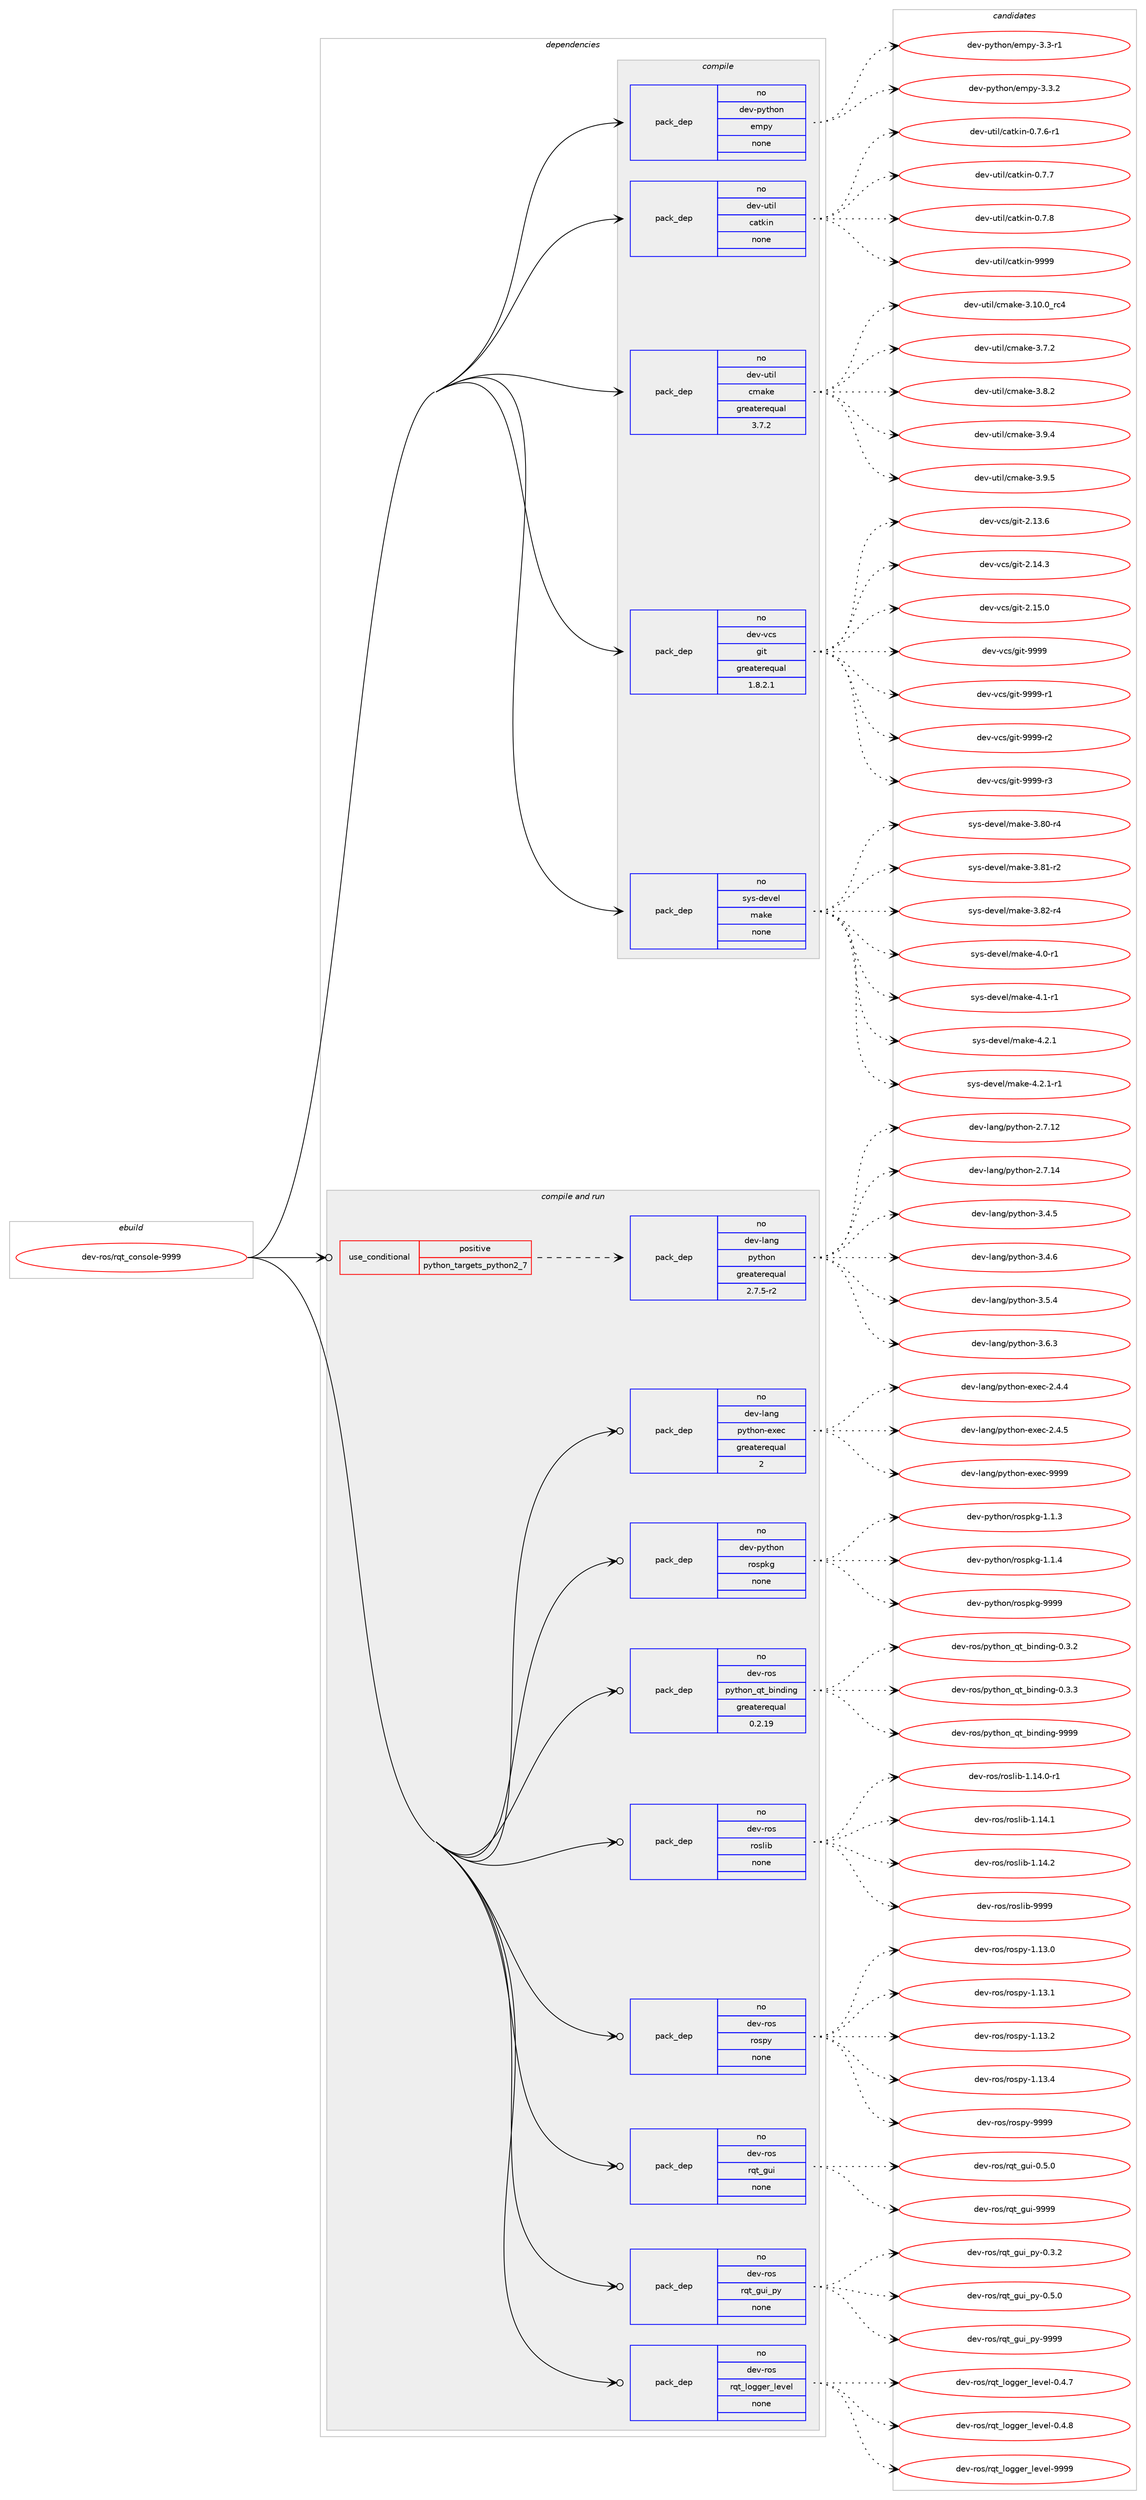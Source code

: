 digraph prolog {

# *************
# Graph options
# *************

newrank=true;
concentrate=true;
compound=true;
graph [rankdir=LR,fontname=Helvetica,fontsize=10,ranksep=1.5];#, ranksep=2.5, nodesep=0.2];
edge  [arrowhead=vee];
node  [fontname=Helvetica,fontsize=10];

# **********
# The ebuild
# **********

subgraph cluster_leftcol {
color=gray;
rank=same;
label=<<i>ebuild</i>>;
id [label="dev-ros/rqt_console-9999", color=red, width=4, href="../dev-ros/rqt_console-9999.svg"];
}

# ****************
# The dependencies
# ****************

subgraph cluster_midcol {
color=gray;
label=<<i>dependencies</i>>;
subgraph cluster_compile {
fillcolor="#eeeeee";
style=filled;
label=<<i>compile</i>>;
subgraph pack161418 {
dependency212434 [label=<<TABLE BORDER="0" CELLBORDER="1" CELLSPACING="0" CELLPADDING="4" WIDTH="220"><TR><TD ROWSPAN="6" CELLPADDING="30">pack_dep</TD></TR><TR><TD WIDTH="110">no</TD></TR><TR><TD>dev-python</TD></TR><TR><TD>empy</TD></TR><TR><TD>none</TD></TR><TR><TD></TD></TR></TABLE>>, shape=none, color=blue];
}
id:e -> dependency212434:w [weight=20,style="solid",arrowhead="vee"];
subgraph pack161419 {
dependency212435 [label=<<TABLE BORDER="0" CELLBORDER="1" CELLSPACING="0" CELLPADDING="4" WIDTH="220"><TR><TD ROWSPAN="6" CELLPADDING="30">pack_dep</TD></TR><TR><TD WIDTH="110">no</TD></TR><TR><TD>dev-util</TD></TR><TR><TD>catkin</TD></TR><TR><TD>none</TD></TR><TR><TD></TD></TR></TABLE>>, shape=none, color=blue];
}
id:e -> dependency212435:w [weight=20,style="solid",arrowhead="vee"];
subgraph pack161420 {
dependency212436 [label=<<TABLE BORDER="0" CELLBORDER="1" CELLSPACING="0" CELLPADDING="4" WIDTH="220"><TR><TD ROWSPAN="6" CELLPADDING="30">pack_dep</TD></TR><TR><TD WIDTH="110">no</TD></TR><TR><TD>dev-util</TD></TR><TR><TD>cmake</TD></TR><TR><TD>greaterequal</TD></TR><TR><TD>3.7.2</TD></TR></TABLE>>, shape=none, color=blue];
}
id:e -> dependency212436:w [weight=20,style="solid",arrowhead="vee"];
subgraph pack161421 {
dependency212437 [label=<<TABLE BORDER="0" CELLBORDER="1" CELLSPACING="0" CELLPADDING="4" WIDTH="220"><TR><TD ROWSPAN="6" CELLPADDING="30">pack_dep</TD></TR><TR><TD WIDTH="110">no</TD></TR><TR><TD>dev-vcs</TD></TR><TR><TD>git</TD></TR><TR><TD>greaterequal</TD></TR><TR><TD>1.8.2.1</TD></TR></TABLE>>, shape=none, color=blue];
}
id:e -> dependency212437:w [weight=20,style="solid",arrowhead="vee"];
subgraph pack161422 {
dependency212438 [label=<<TABLE BORDER="0" CELLBORDER="1" CELLSPACING="0" CELLPADDING="4" WIDTH="220"><TR><TD ROWSPAN="6" CELLPADDING="30">pack_dep</TD></TR><TR><TD WIDTH="110">no</TD></TR><TR><TD>sys-devel</TD></TR><TR><TD>make</TD></TR><TR><TD>none</TD></TR><TR><TD></TD></TR></TABLE>>, shape=none, color=blue];
}
id:e -> dependency212438:w [weight=20,style="solid",arrowhead="vee"];
}
subgraph cluster_compileandrun {
fillcolor="#eeeeee";
style=filled;
label=<<i>compile and run</i>>;
subgraph cond47029 {
dependency212439 [label=<<TABLE BORDER="0" CELLBORDER="1" CELLSPACING="0" CELLPADDING="4"><TR><TD ROWSPAN="3" CELLPADDING="10">use_conditional</TD></TR><TR><TD>positive</TD></TR><TR><TD>python_targets_python2_7</TD></TR></TABLE>>, shape=none, color=red];
subgraph pack161423 {
dependency212440 [label=<<TABLE BORDER="0" CELLBORDER="1" CELLSPACING="0" CELLPADDING="4" WIDTH="220"><TR><TD ROWSPAN="6" CELLPADDING="30">pack_dep</TD></TR><TR><TD WIDTH="110">no</TD></TR><TR><TD>dev-lang</TD></TR><TR><TD>python</TD></TR><TR><TD>greaterequal</TD></TR><TR><TD>2.7.5-r2</TD></TR></TABLE>>, shape=none, color=blue];
}
dependency212439:e -> dependency212440:w [weight=20,style="dashed",arrowhead="vee"];
}
id:e -> dependency212439:w [weight=20,style="solid",arrowhead="odotvee"];
subgraph pack161424 {
dependency212441 [label=<<TABLE BORDER="0" CELLBORDER="1" CELLSPACING="0" CELLPADDING="4" WIDTH="220"><TR><TD ROWSPAN="6" CELLPADDING="30">pack_dep</TD></TR><TR><TD WIDTH="110">no</TD></TR><TR><TD>dev-lang</TD></TR><TR><TD>python-exec</TD></TR><TR><TD>greaterequal</TD></TR><TR><TD>2</TD></TR></TABLE>>, shape=none, color=blue];
}
id:e -> dependency212441:w [weight=20,style="solid",arrowhead="odotvee"];
subgraph pack161425 {
dependency212442 [label=<<TABLE BORDER="0" CELLBORDER="1" CELLSPACING="0" CELLPADDING="4" WIDTH="220"><TR><TD ROWSPAN="6" CELLPADDING="30">pack_dep</TD></TR><TR><TD WIDTH="110">no</TD></TR><TR><TD>dev-python</TD></TR><TR><TD>rospkg</TD></TR><TR><TD>none</TD></TR><TR><TD></TD></TR></TABLE>>, shape=none, color=blue];
}
id:e -> dependency212442:w [weight=20,style="solid",arrowhead="odotvee"];
subgraph pack161426 {
dependency212443 [label=<<TABLE BORDER="0" CELLBORDER="1" CELLSPACING="0" CELLPADDING="4" WIDTH="220"><TR><TD ROWSPAN="6" CELLPADDING="30">pack_dep</TD></TR><TR><TD WIDTH="110">no</TD></TR><TR><TD>dev-ros</TD></TR><TR><TD>python_qt_binding</TD></TR><TR><TD>greaterequal</TD></TR><TR><TD>0.2.19</TD></TR></TABLE>>, shape=none, color=blue];
}
id:e -> dependency212443:w [weight=20,style="solid",arrowhead="odotvee"];
subgraph pack161427 {
dependency212444 [label=<<TABLE BORDER="0" CELLBORDER="1" CELLSPACING="0" CELLPADDING="4" WIDTH="220"><TR><TD ROWSPAN="6" CELLPADDING="30">pack_dep</TD></TR><TR><TD WIDTH="110">no</TD></TR><TR><TD>dev-ros</TD></TR><TR><TD>roslib</TD></TR><TR><TD>none</TD></TR><TR><TD></TD></TR></TABLE>>, shape=none, color=blue];
}
id:e -> dependency212444:w [weight=20,style="solid",arrowhead="odotvee"];
subgraph pack161428 {
dependency212445 [label=<<TABLE BORDER="0" CELLBORDER="1" CELLSPACING="0" CELLPADDING="4" WIDTH="220"><TR><TD ROWSPAN="6" CELLPADDING="30">pack_dep</TD></TR><TR><TD WIDTH="110">no</TD></TR><TR><TD>dev-ros</TD></TR><TR><TD>rospy</TD></TR><TR><TD>none</TD></TR><TR><TD></TD></TR></TABLE>>, shape=none, color=blue];
}
id:e -> dependency212445:w [weight=20,style="solid",arrowhead="odotvee"];
subgraph pack161429 {
dependency212446 [label=<<TABLE BORDER="0" CELLBORDER="1" CELLSPACING="0" CELLPADDING="4" WIDTH="220"><TR><TD ROWSPAN="6" CELLPADDING="30">pack_dep</TD></TR><TR><TD WIDTH="110">no</TD></TR><TR><TD>dev-ros</TD></TR><TR><TD>rqt_gui</TD></TR><TR><TD>none</TD></TR><TR><TD></TD></TR></TABLE>>, shape=none, color=blue];
}
id:e -> dependency212446:w [weight=20,style="solid",arrowhead="odotvee"];
subgraph pack161430 {
dependency212447 [label=<<TABLE BORDER="0" CELLBORDER="1" CELLSPACING="0" CELLPADDING="4" WIDTH="220"><TR><TD ROWSPAN="6" CELLPADDING="30">pack_dep</TD></TR><TR><TD WIDTH="110">no</TD></TR><TR><TD>dev-ros</TD></TR><TR><TD>rqt_gui_py</TD></TR><TR><TD>none</TD></TR><TR><TD></TD></TR></TABLE>>, shape=none, color=blue];
}
id:e -> dependency212447:w [weight=20,style="solid",arrowhead="odotvee"];
subgraph pack161431 {
dependency212448 [label=<<TABLE BORDER="0" CELLBORDER="1" CELLSPACING="0" CELLPADDING="4" WIDTH="220"><TR><TD ROWSPAN="6" CELLPADDING="30">pack_dep</TD></TR><TR><TD WIDTH="110">no</TD></TR><TR><TD>dev-ros</TD></TR><TR><TD>rqt_logger_level</TD></TR><TR><TD>none</TD></TR><TR><TD></TD></TR></TABLE>>, shape=none, color=blue];
}
id:e -> dependency212448:w [weight=20,style="solid",arrowhead="odotvee"];
}
subgraph cluster_run {
fillcolor="#eeeeee";
style=filled;
label=<<i>run</i>>;
}
}

# **************
# The candidates
# **************

subgraph cluster_choices {
rank=same;
color=gray;
label=<<i>candidates</i>>;

subgraph choice161418 {
color=black;
nodesep=1;
choice1001011184511212111610411111047101109112121455146514511449 [label="dev-python/empy-3.3-r1", color=red, width=4,href="../dev-python/empy-3.3-r1.svg"];
choice1001011184511212111610411111047101109112121455146514650 [label="dev-python/empy-3.3.2", color=red, width=4,href="../dev-python/empy-3.3.2.svg"];
dependency212434:e -> choice1001011184511212111610411111047101109112121455146514511449:w [style=dotted,weight="100"];
dependency212434:e -> choice1001011184511212111610411111047101109112121455146514650:w [style=dotted,weight="100"];
}
subgraph choice161419 {
color=black;
nodesep=1;
choice100101118451171161051084799971161071051104548465546544511449 [label="dev-util/catkin-0.7.6-r1", color=red, width=4,href="../dev-util/catkin-0.7.6-r1.svg"];
choice10010111845117116105108479997116107105110454846554655 [label="dev-util/catkin-0.7.7", color=red, width=4,href="../dev-util/catkin-0.7.7.svg"];
choice10010111845117116105108479997116107105110454846554656 [label="dev-util/catkin-0.7.8", color=red, width=4,href="../dev-util/catkin-0.7.8.svg"];
choice100101118451171161051084799971161071051104557575757 [label="dev-util/catkin-9999", color=red, width=4,href="../dev-util/catkin-9999.svg"];
dependency212435:e -> choice100101118451171161051084799971161071051104548465546544511449:w [style=dotted,weight="100"];
dependency212435:e -> choice10010111845117116105108479997116107105110454846554655:w [style=dotted,weight="100"];
dependency212435:e -> choice10010111845117116105108479997116107105110454846554656:w [style=dotted,weight="100"];
dependency212435:e -> choice100101118451171161051084799971161071051104557575757:w [style=dotted,weight="100"];
}
subgraph choice161420 {
color=black;
nodesep=1;
choice1001011184511711610510847991099710710145514649484648951149952 [label="dev-util/cmake-3.10.0_rc4", color=red, width=4,href="../dev-util/cmake-3.10.0_rc4.svg"];
choice10010111845117116105108479910997107101455146554650 [label="dev-util/cmake-3.7.2", color=red, width=4,href="../dev-util/cmake-3.7.2.svg"];
choice10010111845117116105108479910997107101455146564650 [label="dev-util/cmake-3.8.2", color=red, width=4,href="../dev-util/cmake-3.8.2.svg"];
choice10010111845117116105108479910997107101455146574652 [label="dev-util/cmake-3.9.4", color=red, width=4,href="../dev-util/cmake-3.9.4.svg"];
choice10010111845117116105108479910997107101455146574653 [label="dev-util/cmake-3.9.5", color=red, width=4,href="../dev-util/cmake-3.9.5.svg"];
dependency212436:e -> choice1001011184511711610510847991099710710145514649484648951149952:w [style=dotted,weight="100"];
dependency212436:e -> choice10010111845117116105108479910997107101455146554650:w [style=dotted,weight="100"];
dependency212436:e -> choice10010111845117116105108479910997107101455146564650:w [style=dotted,weight="100"];
dependency212436:e -> choice10010111845117116105108479910997107101455146574652:w [style=dotted,weight="100"];
dependency212436:e -> choice10010111845117116105108479910997107101455146574653:w [style=dotted,weight="100"];
}
subgraph choice161421 {
color=black;
nodesep=1;
choice10010111845118991154710310511645504649514654 [label="dev-vcs/git-2.13.6", color=red, width=4,href="../dev-vcs/git-2.13.6.svg"];
choice10010111845118991154710310511645504649524651 [label="dev-vcs/git-2.14.3", color=red, width=4,href="../dev-vcs/git-2.14.3.svg"];
choice10010111845118991154710310511645504649534648 [label="dev-vcs/git-2.15.0", color=red, width=4,href="../dev-vcs/git-2.15.0.svg"];
choice1001011184511899115471031051164557575757 [label="dev-vcs/git-9999", color=red, width=4,href="../dev-vcs/git-9999.svg"];
choice10010111845118991154710310511645575757574511449 [label="dev-vcs/git-9999-r1", color=red, width=4,href="../dev-vcs/git-9999-r1.svg"];
choice10010111845118991154710310511645575757574511450 [label="dev-vcs/git-9999-r2", color=red, width=4,href="../dev-vcs/git-9999-r2.svg"];
choice10010111845118991154710310511645575757574511451 [label="dev-vcs/git-9999-r3", color=red, width=4,href="../dev-vcs/git-9999-r3.svg"];
dependency212437:e -> choice10010111845118991154710310511645504649514654:w [style=dotted,weight="100"];
dependency212437:e -> choice10010111845118991154710310511645504649524651:w [style=dotted,weight="100"];
dependency212437:e -> choice10010111845118991154710310511645504649534648:w [style=dotted,weight="100"];
dependency212437:e -> choice1001011184511899115471031051164557575757:w [style=dotted,weight="100"];
dependency212437:e -> choice10010111845118991154710310511645575757574511449:w [style=dotted,weight="100"];
dependency212437:e -> choice10010111845118991154710310511645575757574511450:w [style=dotted,weight="100"];
dependency212437:e -> choice10010111845118991154710310511645575757574511451:w [style=dotted,weight="100"];
}
subgraph choice161422 {
color=black;
nodesep=1;
choice11512111545100101118101108471099710710145514656484511452 [label="sys-devel/make-3.80-r4", color=red, width=4,href="../sys-devel/make-3.80-r4.svg"];
choice11512111545100101118101108471099710710145514656494511450 [label="sys-devel/make-3.81-r2", color=red, width=4,href="../sys-devel/make-3.81-r2.svg"];
choice11512111545100101118101108471099710710145514656504511452 [label="sys-devel/make-3.82-r4", color=red, width=4,href="../sys-devel/make-3.82-r4.svg"];
choice115121115451001011181011084710997107101455246484511449 [label="sys-devel/make-4.0-r1", color=red, width=4,href="../sys-devel/make-4.0-r1.svg"];
choice115121115451001011181011084710997107101455246494511449 [label="sys-devel/make-4.1-r1", color=red, width=4,href="../sys-devel/make-4.1-r1.svg"];
choice115121115451001011181011084710997107101455246504649 [label="sys-devel/make-4.2.1", color=red, width=4,href="../sys-devel/make-4.2.1.svg"];
choice1151211154510010111810110847109971071014552465046494511449 [label="sys-devel/make-4.2.1-r1", color=red, width=4,href="../sys-devel/make-4.2.1-r1.svg"];
dependency212438:e -> choice11512111545100101118101108471099710710145514656484511452:w [style=dotted,weight="100"];
dependency212438:e -> choice11512111545100101118101108471099710710145514656494511450:w [style=dotted,weight="100"];
dependency212438:e -> choice11512111545100101118101108471099710710145514656504511452:w [style=dotted,weight="100"];
dependency212438:e -> choice115121115451001011181011084710997107101455246484511449:w [style=dotted,weight="100"];
dependency212438:e -> choice115121115451001011181011084710997107101455246494511449:w [style=dotted,weight="100"];
dependency212438:e -> choice115121115451001011181011084710997107101455246504649:w [style=dotted,weight="100"];
dependency212438:e -> choice1151211154510010111810110847109971071014552465046494511449:w [style=dotted,weight="100"];
}
subgraph choice161423 {
color=black;
nodesep=1;
choice10010111845108971101034711212111610411111045504655464950 [label="dev-lang/python-2.7.12", color=red, width=4,href="../dev-lang/python-2.7.12.svg"];
choice10010111845108971101034711212111610411111045504655464952 [label="dev-lang/python-2.7.14", color=red, width=4,href="../dev-lang/python-2.7.14.svg"];
choice100101118451089711010347112121116104111110455146524653 [label="dev-lang/python-3.4.5", color=red, width=4,href="../dev-lang/python-3.4.5.svg"];
choice100101118451089711010347112121116104111110455146524654 [label="dev-lang/python-3.4.6", color=red, width=4,href="../dev-lang/python-3.4.6.svg"];
choice100101118451089711010347112121116104111110455146534652 [label="dev-lang/python-3.5.4", color=red, width=4,href="../dev-lang/python-3.5.4.svg"];
choice100101118451089711010347112121116104111110455146544651 [label="dev-lang/python-3.6.3", color=red, width=4,href="../dev-lang/python-3.6.3.svg"];
dependency212440:e -> choice10010111845108971101034711212111610411111045504655464950:w [style=dotted,weight="100"];
dependency212440:e -> choice10010111845108971101034711212111610411111045504655464952:w [style=dotted,weight="100"];
dependency212440:e -> choice100101118451089711010347112121116104111110455146524653:w [style=dotted,weight="100"];
dependency212440:e -> choice100101118451089711010347112121116104111110455146524654:w [style=dotted,weight="100"];
dependency212440:e -> choice100101118451089711010347112121116104111110455146534652:w [style=dotted,weight="100"];
dependency212440:e -> choice100101118451089711010347112121116104111110455146544651:w [style=dotted,weight="100"];
}
subgraph choice161424 {
color=black;
nodesep=1;
choice1001011184510897110103471121211161041111104510112010199455046524652 [label="dev-lang/python-exec-2.4.4", color=red, width=4,href="../dev-lang/python-exec-2.4.4.svg"];
choice1001011184510897110103471121211161041111104510112010199455046524653 [label="dev-lang/python-exec-2.4.5", color=red, width=4,href="../dev-lang/python-exec-2.4.5.svg"];
choice10010111845108971101034711212111610411111045101120101994557575757 [label="dev-lang/python-exec-9999", color=red, width=4,href="../dev-lang/python-exec-9999.svg"];
dependency212441:e -> choice1001011184510897110103471121211161041111104510112010199455046524652:w [style=dotted,weight="100"];
dependency212441:e -> choice1001011184510897110103471121211161041111104510112010199455046524653:w [style=dotted,weight="100"];
dependency212441:e -> choice10010111845108971101034711212111610411111045101120101994557575757:w [style=dotted,weight="100"];
}
subgraph choice161425 {
color=black;
nodesep=1;
choice1001011184511212111610411111047114111115112107103454946494651 [label="dev-python/rospkg-1.1.3", color=red, width=4,href="../dev-python/rospkg-1.1.3.svg"];
choice1001011184511212111610411111047114111115112107103454946494652 [label="dev-python/rospkg-1.1.4", color=red, width=4,href="../dev-python/rospkg-1.1.4.svg"];
choice10010111845112121116104111110471141111151121071034557575757 [label="dev-python/rospkg-9999", color=red, width=4,href="../dev-python/rospkg-9999.svg"];
dependency212442:e -> choice1001011184511212111610411111047114111115112107103454946494651:w [style=dotted,weight="100"];
dependency212442:e -> choice1001011184511212111610411111047114111115112107103454946494652:w [style=dotted,weight="100"];
dependency212442:e -> choice10010111845112121116104111110471141111151121071034557575757:w [style=dotted,weight="100"];
}
subgraph choice161426 {
color=black;
nodesep=1;
choice1001011184511411111547112121116104111110951131169598105110100105110103454846514650 [label="dev-ros/python_qt_binding-0.3.2", color=red, width=4,href="../dev-ros/python_qt_binding-0.3.2.svg"];
choice1001011184511411111547112121116104111110951131169598105110100105110103454846514651 [label="dev-ros/python_qt_binding-0.3.3", color=red, width=4,href="../dev-ros/python_qt_binding-0.3.3.svg"];
choice10010111845114111115471121211161041111109511311695981051101001051101034557575757 [label="dev-ros/python_qt_binding-9999", color=red, width=4,href="../dev-ros/python_qt_binding-9999.svg"];
dependency212443:e -> choice1001011184511411111547112121116104111110951131169598105110100105110103454846514650:w [style=dotted,weight="100"];
dependency212443:e -> choice1001011184511411111547112121116104111110951131169598105110100105110103454846514651:w [style=dotted,weight="100"];
dependency212443:e -> choice10010111845114111115471121211161041111109511311695981051101001051101034557575757:w [style=dotted,weight="100"];
}
subgraph choice161427 {
color=black;
nodesep=1;
choice100101118451141111154711411111510810598454946495246484511449 [label="dev-ros/roslib-1.14.0-r1", color=red, width=4,href="../dev-ros/roslib-1.14.0-r1.svg"];
choice10010111845114111115471141111151081059845494649524649 [label="dev-ros/roslib-1.14.1", color=red, width=4,href="../dev-ros/roslib-1.14.1.svg"];
choice10010111845114111115471141111151081059845494649524650 [label="dev-ros/roslib-1.14.2", color=red, width=4,href="../dev-ros/roslib-1.14.2.svg"];
choice1001011184511411111547114111115108105984557575757 [label="dev-ros/roslib-9999", color=red, width=4,href="../dev-ros/roslib-9999.svg"];
dependency212444:e -> choice100101118451141111154711411111510810598454946495246484511449:w [style=dotted,weight="100"];
dependency212444:e -> choice10010111845114111115471141111151081059845494649524649:w [style=dotted,weight="100"];
dependency212444:e -> choice10010111845114111115471141111151081059845494649524650:w [style=dotted,weight="100"];
dependency212444:e -> choice1001011184511411111547114111115108105984557575757:w [style=dotted,weight="100"];
}
subgraph choice161428 {
color=black;
nodesep=1;
choice100101118451141111154711411111511212145494649514648 [label="dev-ros/rospy-1.13.0", color=red, width=4,href="../dev-ros/rospy-1.13.0.svg"];
choice100101118451141111154711411111511212145494649514649 [label="dev-ros/rospy-1.13.1", color=red, width=4,href="../dev-ros/rospy-1.13.1.svg"];
choice100101118451141111154711411111511212145494649514650 [label="dev-ros/rospy-1.13.2", color=red, width=4,href="../dev-ros/rospy-1.13.2.svg"];
choice100101118451141111154711411111511212145494649514652 [label="dev-ros/rospy-1.13.4", color=red, width=4,href="../dev-ros/rospy-1.13.4.svg"];
choice10010111845114111115471141111151121214557575757 [label="dev-ros/rospy-9999", color=red, width=4,href="../dev-ros/rospy-9999.svg"];
dependency212445:e -> choice100101118451141111154711411111511212145494649514648:w [style=dotted,weight="100"];
dependency212445:e -> choice100101118451141111154711411111511212145494649514649:w [style=dotted,weight="100"];
dependency212445:e -> choice100101118451141111154711411111511212145494649514650:w [style=dotted,weight="100"];
dependency212445:e -> choice100101118451141111154711411111511212145494649514652:w [style=dotted,weight="100"];
dependency212445:e -> choice10010111845114111115471141111151121214557575757:w [style=dotted,weight="100"];
}
subgraph choice161429 {
color=black;
nodesep=1;
choice100101118451141111154711411311695103117105454846534648 [label="dev-ros/rqt_gui-0.5.0", color=red, width=4,href="../dev-ros/rqt_gui-0.5.0.svg"];
choice1001011184511411111547114113116951031171054557575757 [label="dev-ros/rqt_gui-9999", color=red, width=4,href="../dev-ros/rqt_gui-9999.svg"];
dependency212446:e -> choice100101118451141111154711411311695103117105454846534648:w [style=dotted,weight="100"];
dependency212446:e -> choice1001011184511411111547114113116951031171054557575757:w [style=dotted,weight="100"];
}
subgraph choice161430 {
color=black;
nodesep=1;
choice10010111845114111115471141131169510311710595112121454846514650 [label="dev-ros/rqt_gui_py-0.3.2", color=red, width=4,href="../dev-ros/rqt_gui_py-0.3.2.svg"];
choice10010111845114111115471141131169510311710595112121454846534648 [label="dev-ros/rqt_gui_py-0.5.0", color=red, width=4,href="../dev-ros/rqt_gui_py-0.5.0.svg"];
choice100101118451141111154711411311695103117105951121214557575757 [label="dev-ros/rqt_gui_py-9999", color=red, width=4,href="../dev-ros/rqt_gui_py-9999.svg"];
dependency212447:e -> choice10010111845114111115471141131169510311710595112121454846514650:w [style=dotted,weight="100"];
dependency212447:e -> choice10010111845114111115471141131169510311710595112121454846534648:w [style=dotted,weight="100"];
dependency212447:e -> choice100101118451141111154711411311695103117105951121214557575757:w [style=dotted,weight="100"];
}
subgraph choice161431 {
color=black;
nodesep=1;
choice10010111845114111115471141131169510811110310310111495108101118101108454846524655 [label="dev-ros/rqt_logger_level-0.4.7", color=red, width=4,href="../dev-ros/rqt_logger_level-0.4.7.svg"];
choice10010111845114111115471141131169510811110310310111495108101118101108454846524656 [label="dev-ros/rqt_logger_level-0.4.8", color=red, width=4,href="../dev-ros/rqt_logger_level-0.4.8.svg"];
choice100101118451141111154711411311695108111103103101114951081011181011084557575757 [label="dev-ros/rqt_logger_level-9999", color=red, width=4,href="../dev-ros/rqt_logger_level-9999.svg"];
dependency212448:e -> choice10010111845114111115471141131169510811110310310111495108101118101108454846524655:w [style=dotted,weight="100"];
dependency212448:e -> choice10010111845114111115471141131169510811110310310111495108101118101108454846524656:w [style=dotted,weight="100"];
dependency212448:e -> choice100101118451141111154711411311695108111103103101114951081011181011084557575757:w [style=dotted,weight="100"];
}
}

}
